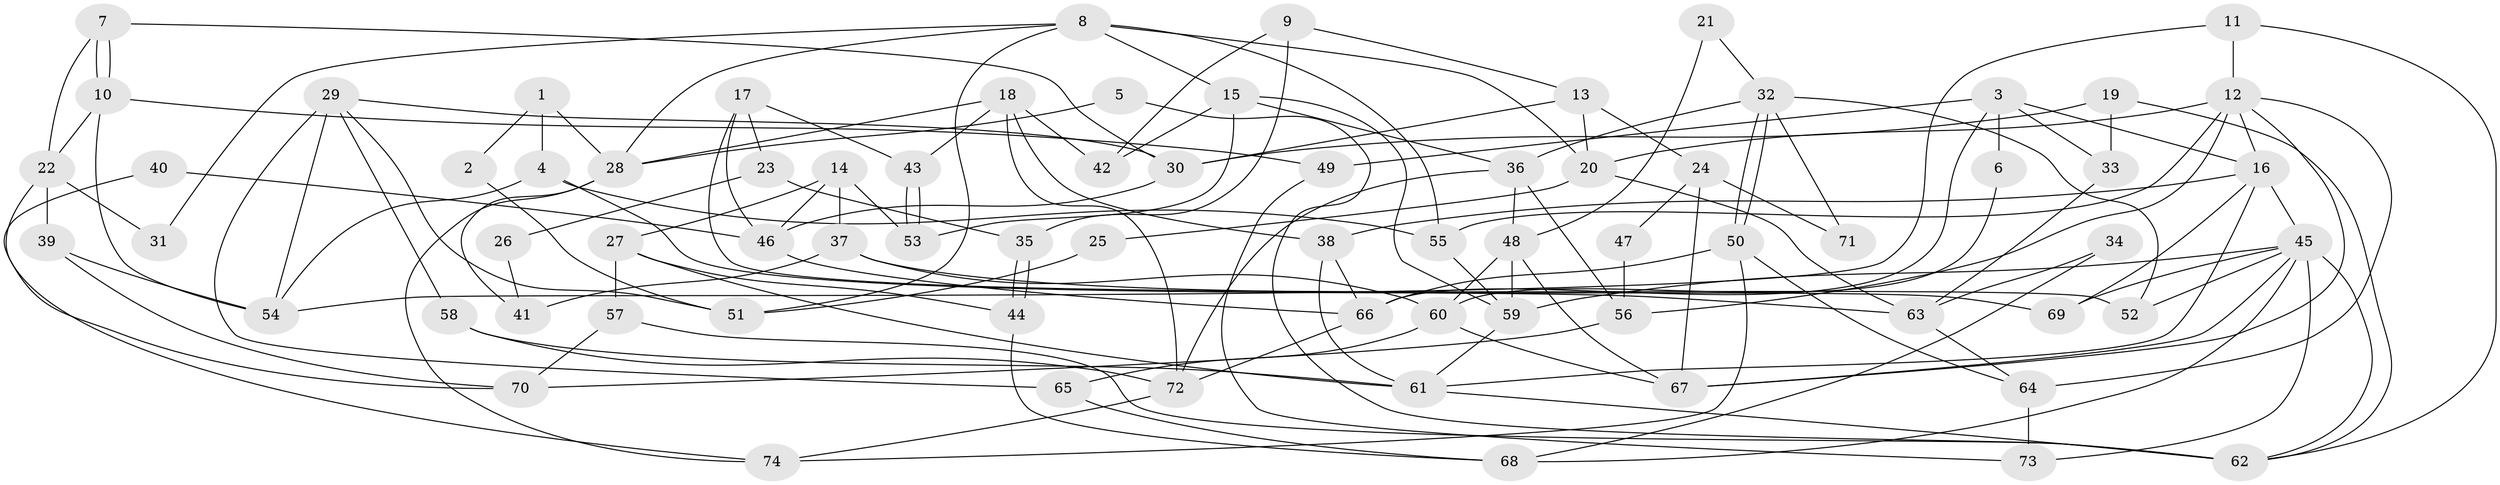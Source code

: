 // coarse degree distribution, {5: 0.11363636363636363, 4: 0.11363636363636363, 6: 0.20454545454545456, 2: 0.1590909090909091, 9: 0.045454545454545456, 3: 0.13636363636363635, 7: 0.20454545454545456, 8: 0.022727272727272728}
// Generated by graph-tools (version 1.1) at 2025/52/02/27/25 19:52:03]
// undirected, 74 vertices, 148 edges
graph export_dot {
graph [start="1"]
  node [color=gray90,style=filled];
  1;
  2;
  3;
  4;
  5;
  6;
  7;
  8;
  9;
  10;
  11;
  12;
  13;
  14;
  15;
  16;
  17;
  18;
  19;
  20;
  21;
  22;
  23;
  24;
  25;
  26;
  27;
  28;
  29;
  30;
  31;
  32;
  33;
  34;
  35;
  36;
  37;
  38;
  39;
  40;
  41;
  42;
  43;
  44;
  45;
  46;
  47;
  48;
  49;
  50;
  51;
  52;
  53;
  54;
  55;
  56;
  57;
  58;
  59;
  60;
  61;
  62;
  63;
  64;
  65;
  66;
  67;
  68;
  69;
  70;
  71;
  72;
  73;
  74;
  1 -- 28;
  1 -- 4;
  1 -- 2;
  2 -- 51;
  3 -- 49;
  3 -- 16;
  3 -- 6;
  3 -- 33;
  3 -- 66;
  4 -- 69;
  4 -- 55;
  4 -- 54;
  5 -- 62;
  5 -- 28;
  6 -- 60;
  7 -- 30;
  7 -- 10;
  7 -- 10;
  7 -- 22;
  8 -- 20;
  8 -- 28;
  8 -- 15;
  8 -- 31;
  8 -- 51;
  8 -- 55;
  9 -- 42;
  9 -- 13;
  9 -- 35;
  10 -- 54;
  10 -- 22;
  10 -- 49;
  11 -- 12;
  11 -- 62;
  11 -- 54;
  12 -- 16;
  12 -- 55;
  12 -- 20;
  12 -- 56;
  12 -- 64;
  12 -- 67;
  13 -- 30;
  13 -- 20;
  13 -- 24;
  14 -- 53;
  14 -- 27;
  14 -- 37;
  14 -- 46;
  15 -- 59;
  15 -- 36;
  15 -- 42;
  15 -- 53;
  16 -- 45;
  16 -- 38;
  16 -- 61;
  16 -- 69;
  17 -- 52;
  17 -- 46;
  17 -- 23;
  17 -- 43;
  18 -- 43;
  18 -- 72;
  18 -- 28;
  18 -- 38;
  18 -- 42;
  19 -- 62;
  19 -- 30;
  19 -- 33;
  20 -- 63;
  20 -- 25;
  21 -- 32;
  21 -- 48;
  22 -- 31;
  22 -- 39;
  22 -- 70;
  23 -- 35;
  23 -- 26;
  24 -- 67;
  24 -- 47;
  24 -- 71;
  25 -- 51;
  26 -- 41;
  27 -- 61;
  27 -- 57;
  27 -- 44;
  28 -- 74;
  28 -- 41;
  29 -- 54;
  29 -- 58;
  29 -- 30;
  29 -- 51;
  29 -- 65;
  30 -- 46;
  32 -- 50;
  32 -- 50;
  32 -- 36;
  32 -- 52;
  32 -- 71;
  33 -- 63;
  34 -- 63;
  34 -- 68;
  35 -- 44;
  35 -- 44;
  36 -- 56;
  36 -- 48;
  36 -- 72;
  37 -- 63;
  37 -- 41;
  37 -- 60;
  38 -- 61;
  38 -- 66;
  39 -- 54;
  39 -- 70;
  40 -- 74;
  40 -- 46;
  43 -- 53;
  43 -- 53;
  44 -- 68;
  45 -- 67;
  45 -- 68;
  45 -- 52;
  45 -- 59;
  45 -- 62;
  45 -- 69;
  45 -- 73;
  46 -- 66;
  47 -- 56;
  48 -- 60;
  48 -- 59;
  48 -- 67;
  49 -- 73;
  50 -- 66;
  50 -- 64;
  50 -- 74;
  55 -- 59;
  56 -- 70;
  57 -- 62;
  57 -- 70;
  58 -- 72;
  58 -- 61;
  59 -- 61;
  60 -- 67;
  60 -- 65;
  61 -- 62;
  63 -- 64;
  64 -- 73;
  65 -- 68;
  66 -- 72;
  72 -- 74;
}
